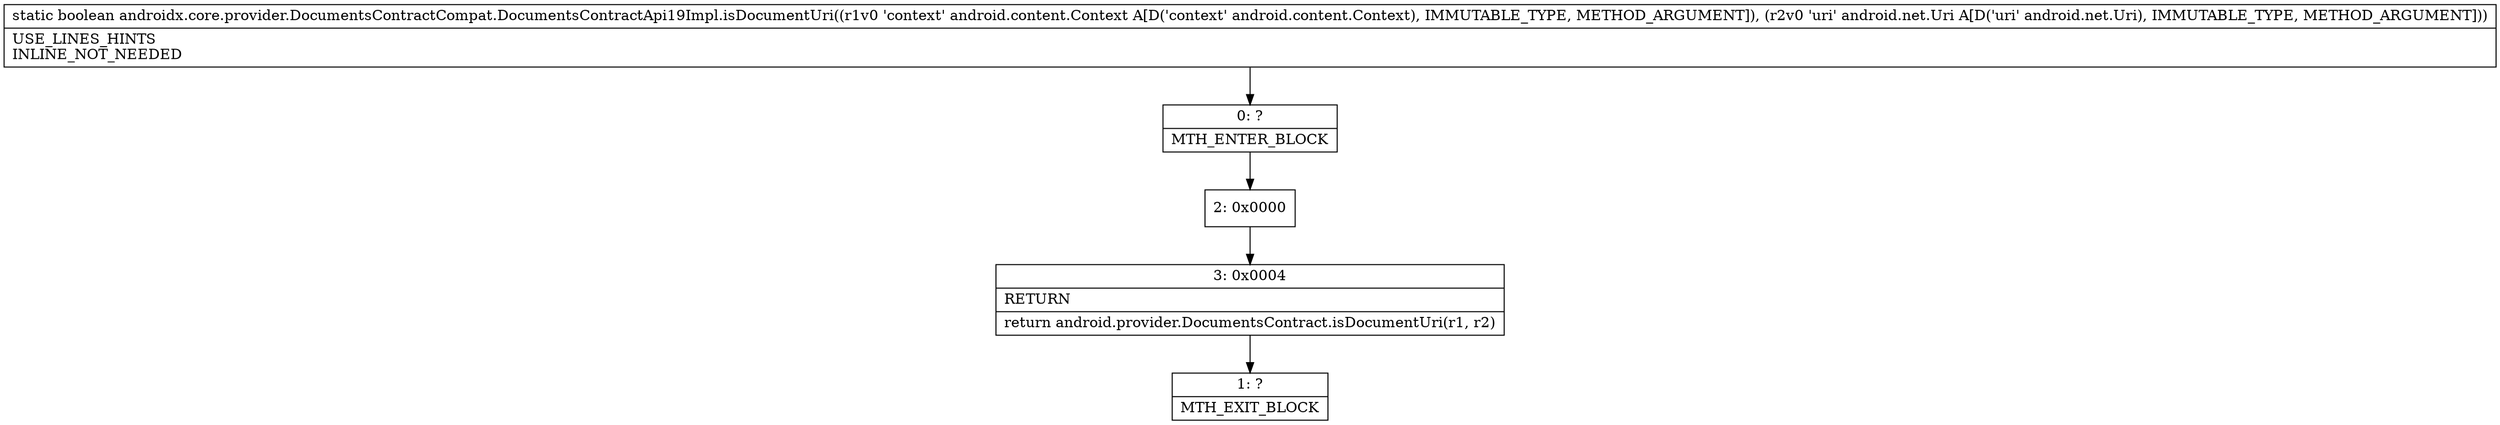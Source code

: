 digraph "CFG forandroidx.core.provider.DocumentsContractCompat.DocumentsContractApi19Impl.isDocumentUri(Landroid\/content\/Context;Landroid\/net\/Uri;)Z" {
Node_0 [shape=record,label="{0\:\ ?|MTH_ENTER_BLOCK\l}"];
Node_2 [shape=record,label="{2\:\ 0x0000}"];
Node_3 [shape=record,label="{3\:\ 0x0004|RETURN\l|return android.provider.DocumentsContract.isDocumentUri(r1, r2)\l}"];
Node_1 [shape=record,label="{1\:\ ?|MTH_EXIT_BLOCK\l}"];
MethodNode[shape=record,label="{static boolean androidx.core.provider.DocumentsContractCompat.DocumentsContractApi19Impl.isDocumentUri((r1v0 'context' android.content.Context A[D('context' android.content.Context), IMMUTABLE_TYPE, METHOD_ARGUMENT]), (r2v0 'uri' android.net.Uri A[D('uri' android.net.Uri), IMMUTABLE_TYPE, METHOD_ARGUMENT]))  | USE_LINES_HINTS\lINLINE_NOT_NEEDED\l}"];
MethodNode -> Node_0;Node_0 -> Node_2;
Node_2 -> Node_3;
Node_3 -> Node_1;
}

